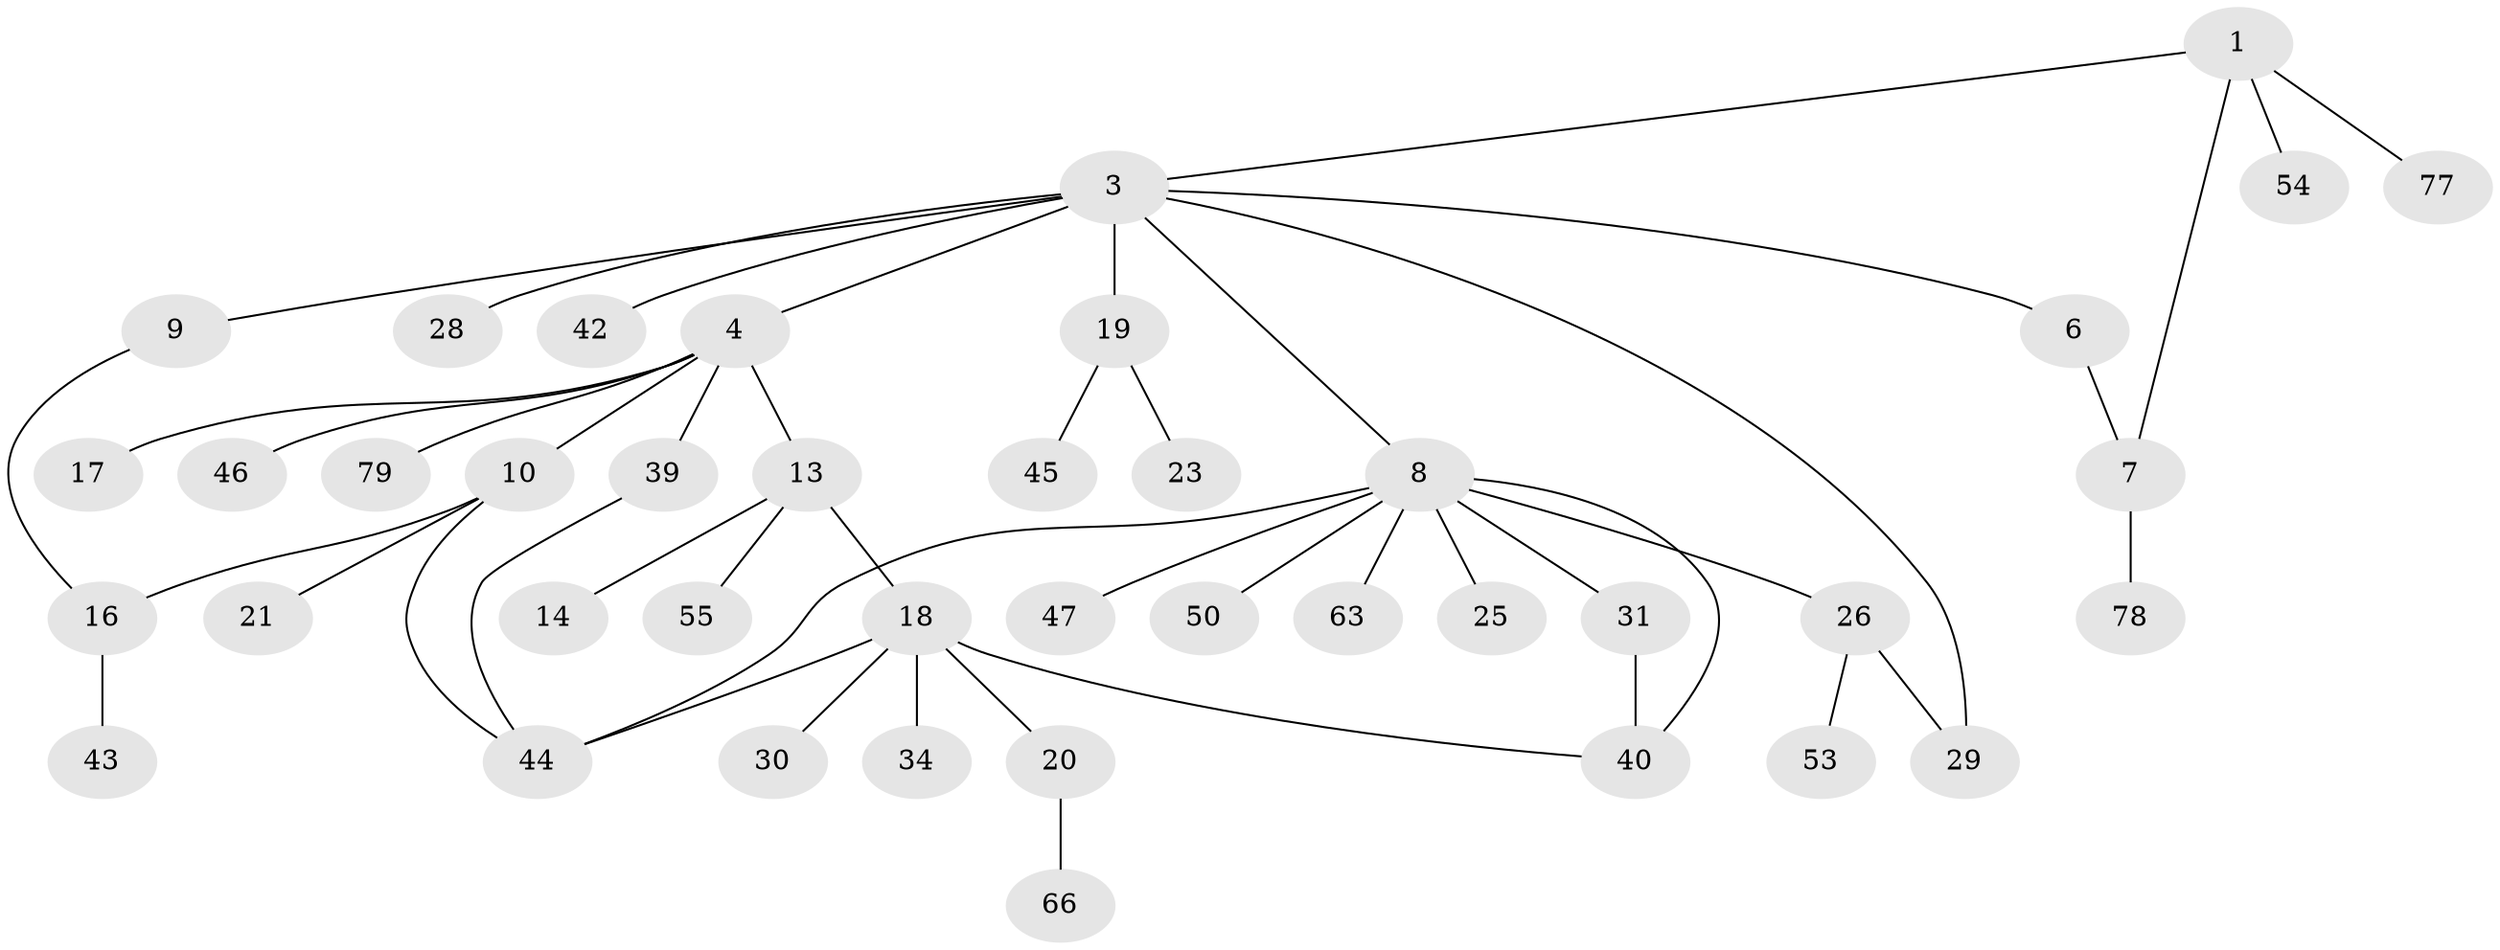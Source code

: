 // original degree distribution, {5: 0.04878048780487805, 1: 0.4146341463414634, 7: 0.024390243902439025, 4: 0.07317073170731707, 2: 0.21951219512195122, 3: 0.21951219512195122}
// Generated by graph-tools (version 1.1) at 2025/54/03/05/25 16:54:46]
// undirected, 41 vertices, 48 edges
graph export_dot {
graph [start="1"]
  node [color=gray90,style=filled];
  1 [super="+2+33"];
  3 [super="+27+5+71"];
  4 [super="+12"];
  6;
  7 [super="+11"];
  8 [super="+37+15"];
  9 [super="+59+49"];
  10 [super="+41"];
  13 [super="+38"];
  14;
  16;
  17;
  18 [super="+24+32"];
  19;
  20;
  21;
  23;
  25;
  26 [super="+48+61"];
  28;
  29 [super="+35+65"];
  30;
  31 [super="+36"];
  34 [super="+81+52"];
  39 [super="+82"];
  40;
  42;
  43 [super="+73+58"];
  44 [super="+64"];
  45;
  46;
  47 [super="+60+67"];
  50;
  53;
  54;
  55;
  63;
  66;
  77;
  78;
  79;
  1 -- 3;
  1 -- 54;
  1 -- 77;
  1 -- 7;
  3 -- 4;
  3 -- 9;
  3 -- 19;
  3 -- 42;
  3 -- 8;
  3 -- 28;
  3 -- 6;
  3 -- 29;
  4 -- 10;
  4 -- 79;
  4 -- 17;
  4 -- 39;
  4 -- 13 [weight=2];
  4 -- 46;
  6 -- 7;
  7 -- 78;
  8 -- 44;
  8 -- 63;
  8 -- 40;
  8 -- 47;
  8 -- 50;
  8 -- 25;
  8 -- 26 [weight=2];
  8 -- 31;
  9 -- 16;
  10 -- 16;
  10 -- 21;
  10 -- 44;
  13 -- 14;
  13 -- 18;
  13 -- 55;
  16 -- 43;
  18 -- 20;
  18 -- 34;
  18 -- 40;
  18 -- 30;
  18 -- 44;
  19 -- 23;
  19 -- 45;
  20 -- 66;
  26 -- 29;
  26 -- 53;
  31 -- 40;
  39 -- 44;
}
